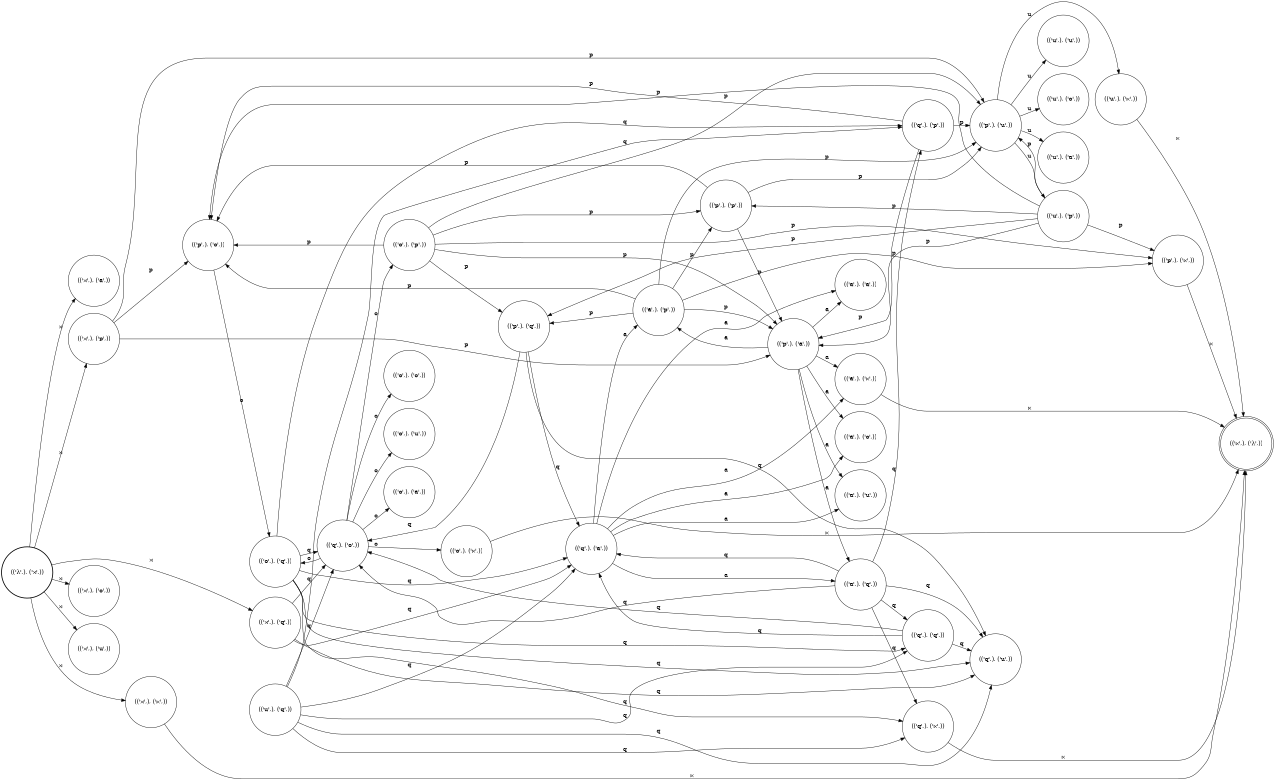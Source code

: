 digraph FST {
rankdir = LR;
size = "8.5,11";
center = 1;
orientation = Portrait;
ranksep = "0.4";
nodesep = "0.25";
0 [label = "(('λ',), ('⋊',))", shape = circle, style = bold, fontsize = 14]
	0 -> 1 [label = "⋊", fontsize = 14];
	0 -> 2 [label = "⋊", fontsize = 14];
	0 -> 3 [label = "⋊", fontsize = 14];
	0 -> 4 [label = "⋊", fontsize = 14];
	0 -> 5 [label = "⋊", fontsize = 14];
	0 -> 6 [label = "⋊", fontsize = 14];
1 [label = "(('⋊',), ('a',))", shape = circle, style = solid, fontsize = 14]
2 [label = "(('⋊',), ('p',))", shape = circle, style = solid, fontsize = 14]
	2 -> 9 [label = "p", fontsize = 14];
	2 -> 10 [label = "p", fontsize = 14];
	2 -> 11 [label = "p", fontsize = 14];
3 [label = "(('⋊',), ('⋉',))", shape = circle, style = solid, fontsize = 14]
	3 -> 13 [label = "⋉", fontsize = 14];
4 [label = "(('⋊',), ('o',))", shape = circle, style = solid, fontsize = 14]
5 [label = "(('⋊',), ('u',))", shape = circle, style = solid, fontsize = 14]
6 [label = "(('⋊',), ('q',))", shape = circle, style = solid, fontsize = 14]
	6 -> 22 [label = "q", fontsize = 14];
	6 -> 23 [label = "q", fontsize = 14];
	6 -> 24 [label = "q", fontsize = 14];
7 [label = "(('p',), ('⋉',))", shape = circle, style = solid, fontsize = 14]
	7 -> 13 [label = "⋉", fontsize = 14];
8 [label = "(('p',), ('p',))", shape = circle, style = solid, fontsize = 14]
	8 -> 9 [label = "p", fontsize = 14];
	8 -> 10 [label = "p", fontsize = 14];
	8 -> 11 [label = "p", fontsize = 14];
9 [label = "(('p',), ('o',))", shape = circle, style = solid, fontsize = 14]
	9 -> 19 [label = "o", fontsize = 14];
10 [label = "(('p',), ('u',))", shape = circle, style = solid, fontsize = 14]
	10 -> 26 [label = "u", fontsize = 14];
	10 -> 27 [label = "u", fontsize = 14];
	10 -> 28 [label = "u", fontsize = 14];
	10 -> 29 [label = "u", fontsize = 14];
	10 -> 30 [label = "u", fontsize = 14];
11 [label = "(('p',), ('a',))", shape = circle, style = solid, fontsize = 14]
	11 -> 32 [label = "a", fontsize = 14];
	11 -> 33 [label = "a", fontsize = 14];
	11 -> 34 [label = "a", fontsize = 14];
	11 -> 35 [label = "a", fontsize = 14];
	11 -> 36 [label = "a", fontsize = 14];
	11 -> 37 [label = "a", fontsize = 14];
12 [label = "(('p',), ('q',))", shape = circle, style = solid, fontsize = 14]
	12 -> 22 [label = "q", fontsize = 14];
	12 -> 23 [label = "q", fontsize = 14];
	12 -> 24 [label = "q", fontsize = 14];
13 [label = "(('⋉',), ('λ',))", shape = doublecircle, style = solid, fontsize = 14]
14 [label = "(('o',), ('⋉',))", shape = circle, style = solid, fontsize = 14]
	14 -> 13 [label = "⋉", fontsize = 14];
15 [label = "(('o',), ('p',))", shape = circle, style = solid, fontsize = 14]
	15 -> 7 [label = "p", fontsize = 14];
	15 -> 8 [label = "p", fontsize = 14];
	15 -> 9 [label = "p", fontsize = 14];
	15 -> 10 [label = "p", fontsize = 14];
	15 -> 11 [label = "p", fontsize = 14];
	15 -> 12 [label = "p", fontsize = 14];
16 [label = "(('o',), ('o',))", shape = circle, style = solid, fontsize = 14]
17 [label = "(('o',), ('u',))", shape = circle, style = solid, fontsize = 14]
18 [label = "(('o',), ('a',))", shape = circle, style = solid, fontsize = 14]
19 [label = "(('o',), ('q',))", shape = circle, style = solid, fontsize = 14]
	19 -> 20 [label = "q", fontsize = 14];
	19 -> 21 [label = "q", fontsize = 14];
	19 -> 22 [label = "q", fontsize = 14];
	19 -> 23 [label = "q", fontsize = 14];
	19 -> 24 [label = "q", fontsize = 14];
	19 -> 25 [label = "q", fontsize = 14];
20 [label = "(('q',), ('⋉',))", shape = circle, style = solid, fontsize = 14]
	20 -> 13 [label = "⋉", fontsize = 14];
21 [label = "(('q',), ('p',))", shape = circle, style = solid, fontsize = 14]
	21 -> 9 [label = "p", fontsize = 14];
	21 -> 10 [label = "p", fontsize = 14];
	21 -> 11 [label = "p", fontsize = 14];
22 [label = "(('q',), ('o',))", shape = circle, style = solid, fontsize = 14]
	22 -> 14 [label = "o", fontsize = 14];
	22 -> 15 [label = "o", fontsize = 14];
	22 -> 16 [label = "o", fontsize = 14];
	22 -> 17 [label = "o", fontsize = 14];
	22 -> 18 [label = "o", fontsize = 14];
	22 -> 19 [label = "o", fontsize = 14];
23 [label = "(('q',), ('u',))", shape = circle, style = solid, fontsize = 14]
24 [label = "(('q',), ('a',))", shape = circle, style = solid, fontsize = 14]
	24 -> 32 [label = "a", fontsize = 14];
	24 -> 33 [label = "a", fontsize = 14];
	24 -> 34 [label = "a", fontsize = 14];
	24 -> 35 [label = "a", fontsize = 14];
	24 -> 36 [label = "a", fontsize = 14];
	24 -> 37 [label = "a", fontsize = 14];
25 [label = "(('q',), ('q',))", shape = circle, style = solid, fontsize = 14]
	25 -> 22 [label = "q", fontsize = 14];
	25 -> 23 [label = "q", fontsize = 14];
	25 -> 24 [label = "q", fontsize = 14];
26 [label = "(('u',), ('⋉',))", shape = circle, style = solid, fontsize = 14]
	26 -> 13 [label = "⋉", fontsize = 14];
27 [label = "(('u',), ('p',))", shape = circle, style = solid, fontsize = 14]
	27 -> 7 [label = "p", fontsize = 14];
	27 -> 8 [label = "p", fontsize = 14];
	27 -> 9 [label = "p", fontsize = 14];
	27 -> 10 [label = "p", fontsize = 14];
	27 -> 11 [label = "p", fontsize = 14];
	27 -> 12 [label = "p", fontsize = 14];
28 [label = "(('u',), ('o',))", shape = circle, style = solid, fontsize = 14]
29 [label = "(('u',), ('u',))", shape = circle, style = solid, fontsize = 14]
30 [label = "(('u',), ('a',))", shape = circle, style = solid, fontsize = 14]
31 [label = "(('u',), ('q',))", shape = circle, style = solid, fontsize = 14]
	31 -> 20 [label = "q", fontsize = 14];
	31 -> 21 [label = "q", fontsize = 14];
	31 -> 22 [label = "q", fontsize = 14];
	31 -> 23 [label = "q", fontsize = 14];
	31 -> 24 [label = "q", fontsize = 14];
	31 -> 25 [label = "q", fontsize = 14];
32 [label = "(('a',), ('⋉',))", shape = circle, style = solid, fontsize = 14]
	32 -> 13 [label = "⋉", fontsize = 14];
33 [label = "(('a',), ('p',))", shape = circle, style = solid, fontsize = 14]
	33 -> 7 [label = "p", fontsize = 14];
	33 -> 8 [label = "p", fontsize = 14];
	33 -> 9 [label = "p", fontsize = 14];
	33 -> 10 [label = "p", fontsize = 14];
	33 -> 11 [label = "p", fontsize = 14];
	33 -> 12 [label = "p", fontsize = 14];
34 [label = "(('a',), ('o',))", shape = circle, style = solid, fontsize = 14]
35 [label = "(('a',), ('u',))", shape = circle, style = solid, fontsize = 14]
36 [label = "(('a',), ('a',))", shape = circle, style = solid, fontsize = 14]
37 [label = "(('a',), ('q',))", shape = circle, style = solid, fontsize = 14]
	37 -> 20 [label = "q", fontsize = 14];
	37 -> 21 [label = "q", fontsize = 14];
	37 -> 22 [label = "q", fontsize = 14];
	37 -> 23 [label = "q", fontsize = 14];
	37 -> 24 [label = "q", fontsize = 14];
	37 -> 25 [label = "q", fontsize = 14];
}
